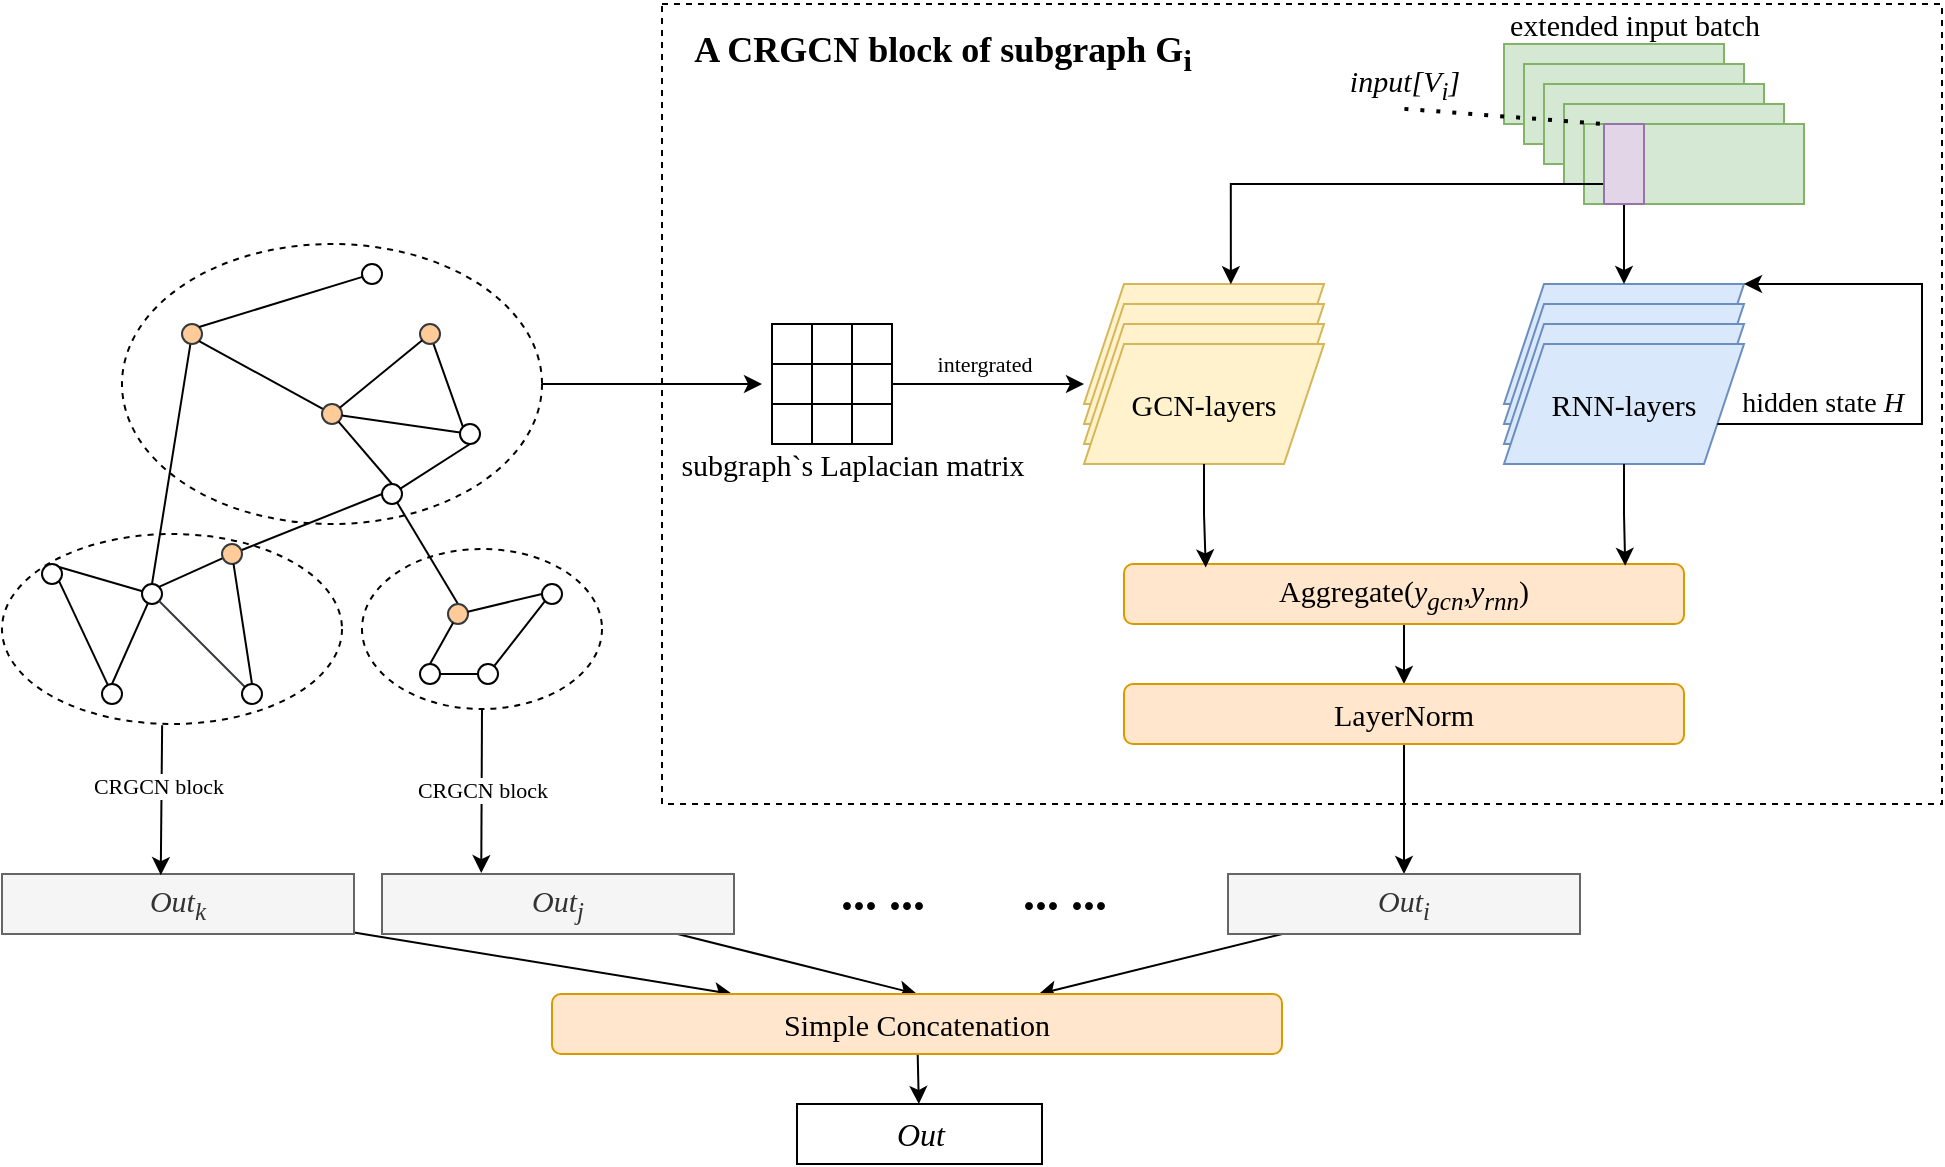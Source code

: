 <mxfile version="18.1.3" type="github">
  <diagram id="UzLNnCSpyNCtRl-beyy4" name="Page-1">
    <mxGraphModel dx="652" dy="370" grid="1" gridSize="10" guides="1" tooltips="1" connect="1" arrows="1" fold="1" page="1" pageScale="1" pageWidth="1169" pageHeight="1654" math="0" shadow="0">
      <root>
        <mxCell id="0" />
        <mxCell id="1" parent="0" />
        <mxCell id="nCYbbM5J5iTv4SYyO_7w-48" value="" style="group" parent="1" vertex="1" connectable="0">
          <mxGeometry x="70" y="340" width="280" height="230" as="geometry" />
        </mxCell>
        <mxCell id="nCYbbM5J5iTv4SYyO_7w-50" value="" style="ellipse;whiteSpace=wrap;html=1;dashed=1;" parent="nCYbbM5J5iTv4SYyO_7w-48" vertex="1">
          <mxGeometry x="160" y="142.5" width="120" height="80" as="geometry" />
        </mxCell>
        <mxCell id="nCYbbM5J5iTv4SYyO_7w-49" value="" style="ellipse;whiteSpace=wrap;html=1;dashed=1;" parent="nCYbbM5J5iTv4SYyO_7w-48" vertex="1">
          <mxGeometry x="-20" y="135" width="170" height="95" as="geometry" />
        </mxCell>
        <mxCell id="nCYbbM5J5iTv4SYyO_7w-2" value="" style="ellipse;whiteSpace=wrap;html=1;dashed=1;" parent="nCYbbM5J5iTv4SYyO_7w-48" vertex="1">
          <mxGeometry x="40" y="-10" width="210" height="140" as="geometry" />
        </mxCell>
        <mxCell id="nCYbbM5J5iTv4SYyO_7w-3" value="" style="ellipse;whiteSpace=wrap;html=1;aspect=fixed;" parent="nCYbbM5J5iTv4SYyO_7w-48" vertex="1">
          <mxGeometry x="50" y="160" width="10" height="10" as="geometry" />
        </mxCell>
        <mxCell id="nCYbbM5J5iTv4SYyO_7w-26" style="edgeStyle=none;rounded=0;orthogonalLoop=1;jettySize=auto;html=1;entryX=0.5;entryY=0;entryDx=0;entryDy=0;endArrow=none;endFill=0;" parent="nCYbbM5J5iTv4SYyO_7w-48" source="nCYbbM5J5iTv4SYyO_7w-4" target="nCYbbM5J5iTv4SYyO_7w-3" edge="1">
          <mxGeometry relative="1" as="geometry" />
        </mxCell>
        <mxCell id="nCYbbM5J5iTv4SYyO_7w-4" value="" style="ellipse;whiteSpace=wrap;html=1;aspect=fixed;fillColor=#ffcc99;strokeColor=#36393d;" parent="nCYbbM5J5iTv4SYyO_7w-48" vertex="1">
          <mxGeometry x="70" y="30" width="10" height="10" as="geometry" />
        </mxCell>
        <mxCell id="nCYbbM5J5iTv4SYyO_7w-23" style="edgeStyle=none;rounded=0;orthogonalLoop=1;jettySize=auto;html=1;entryX=1;entryY=1;entryDx=0;entryDy=0;endArrow=none;endFill=0;" parent="nCYbbM5J5iTv4SYyO_7w-48" source="nCYbbM5J5iTv4SYyO_7w-5" target="nCYbbM5J5iTv4SYyO_7w-4" edge="1">
          <mxGeometry relative="1" as="geometry" />
        </mxCell>
        <mxCell id="nCYbbM5J5iTv4SYyO_7w-5" value="" style="ellipse;whiteSpace=wrap;html=1;aspect=fixed;fillColor=#ffcc99;strokeColor=#36393d;" parent="nCYbbM5J5iTv4SYyO_7w-48" vertex="1">
          <mxGeometry x="140" y="70" width="10" height="10" as="geometry" />
        </mxCell>
        <mxCell id="nCYbbM5J5iTv4SYyO_7w-6" value="" style="ellipse;whiteSpace=wrap;html=1;aspect=fixed;" parent="nCYbbM5J5iTv4SYyO_7w-48" vertex="1">
          <mxGeometry y="150" width="10" height="10" as="geometry" />
        </mxCell>
        <mxCell id="nCYbbM5J5iTv4SYyO_7w-30" style="edgeStyle=none;rounded=0;orthogonalLoop=1;jettySize=auto;html=1;entryX=1;entryY=0;entryDx=0;entryDy=0;endArrow=none;endFill=0;" parent="nCYbbM5J5iTv4SYyO_7w-48" source="nCYbbM5J5iTv4SYyO_7w-3" target="nCYbbM5J5iTv4SYyO_7w-6" edge="1">
          <mxGeometry relative="1" as="geometry" />
        </mxCell>
        <mxCell id="nCYbbM5J5iTv4SYyO_7w-28" style="edgeStyle=none;rounded=0;orthogonalLoop=1;jettySize=auto;html=1;entryX=1;entryY=1;entryDx=0;entryDy=0;endArrow=none;endFill=0;" parent="nCYbbM5J5iTv4SYyO_7w-48" source="nCYbbM5J5iTv4SYyO_7w-7" target="nCYbbM5J5iTv4SYyO_7w-6" edge="1">
          <mxGeometry relative="1" as="geometry" />
        </mxCell>
        <mxCell id="nCYbbM5J5iTv4SYyO_7w-7" value="" style="ellipse;whiteSpace=wrap;html=1;aspect=fixed;" parent="nCYbbM5J5iTv4SYyO_7w-48" vertex="1">
          <mxGeometry x="30" y="210" width="10" height="10" as="geometry" />
        </mxCell>
        <mxCell id="nCYbbM5J5iTv4SYyO_7w-33" style="edgeStyle=none;rounded=0;orthogonalLoop=1;jettySize=auto;html=1;entryX=0.5;entryY=0;entryDx=0;entryDy=0;endArrow=none;endFill=0;" parent="nCYbbM5J5iTv4SYyO_7w-48" source="nCYbbM5J5iTv4SYyO_7w-3" target="nCYbbM5J5iTv4SYyO_7w-7" edge="1">
          <mxGeometry relative="1" as="geometry" />
        </mxCell>
        <mxCell id="nCYbbM5J5iTv4SYyO_7w-25" style="edgeStyle=none;rounded=0;orthogonalLoop=1;jettySize=auto;html=1;entryX=1;entryY=0;entryDx=0;entryDy=0;endArrow=none;endFill=0;" parent="nCYbbM5J5iTv4SYyO_7w-48" source="nCYbbM5J5iTv4SYyO_7w-8" target="nCYbbM5J5iTv4SYyO_7w-4" edge="1">
          <mxGeometry relative="1" as="geometry" />
        </mxCell>
        <mxCell id="nCYbbM5J5iTv4SYyO_7w-8" value="" style="ellipse;whiteSpace=wrap;html=1;aspect=fixed;" parent="nCYbbM5J5iTv4SYyO_7w-48" vertex="1">
          <mxGeometry x="160" width="10" height="10" as="geometry" />
        </mxCell>
        <mxCell id="nCYbbM5J5iTv4SYyO_7w-47" style="edgeStyle=none;rounded=0;orthogonalLoop=1;jettySize=auto;html=1;endArrow=none;endFill=0;" parent="nCYbbM5J5iTv4SYyO_7w-48" source="nCYbbM5J5iTv4SYyO_7w-9" edge="1">
          <mxGeometry relative="1" as="geometry">
            <mxPoint x="208" y="170" as="targetPoint" />
          </mxGeometry>
        </mxCell>
        <mxCell id="nCYbbM5J5iTv4SYyO_7w-9" value="" style="ellipse;whiteSpace=wrap;html=1;aspect=fixed;" parent="nCYbbM5J5iTv4SYyO_7w-48" vertex="1">
          <mxGeometry x="170" y="110" width="10" height="10" as="geometry" />
        </mxCell>
        <mxCell id="nCYbbM5J5iTv4SYyO_7w-34" style="edgeStyle=none;rounded=0;orthogonalLoop=1;jettySize=auto;html=1;entryX=0.5;entryY=0;entryDx=0;entryDy=0;endArrow=none;endFill=0;" parent="nCYbbM5J5iTv4SYyO_7w-48" source="nCYbbM5J5iTv4SYyO_7w-5" target="nCYbbM5J5iTv4SYyO_7w-9" edge="1">
          <mxGeometry relative="1" as="geometry" />
        </mxCell>
        <mxCell id="nCYbbM5J5iTv4SYyO_7w-27" style="edgeStyle=none;rounded=0;orthogonalLoop=1;jettySize=auto;html=1;entryX=1;entryY=0;entryDx=0;entryDy=0;endArrow=none;endFill=0;" parent="nCYbbM5J5iTv4SYyO_7w-48" source="nCYbbM5J5iTv4SYyO_7w-10" target="nCYbbM5J5iTv4SYyO_7w-3" edge="1">
          <mxGeometry relative="1" as="geometry" />
        </mxCell>
        <mxCell id="nCYbbM5J5iTv4SYyO_7w-31" style="edgeStyle=none;rounded=0;orthogonalLoop=1;jettySize=auto;html=1;entryX=0;entryY=0.5;entryDx=0;entryDy=0;endArrow=none;endFill=0;" parent="nCYbbM5J5iTv4SYyO_7w-48" source="nCYbbM5J5iTv4SYyO_7w-10" target="nCYbbM5J5iTv4SYyO_7w-9" edge="1">
          <mxGeometry relative="1" as="geometry" />
        </mxCell>
        <mxCell id="nCYbbM5J5iTv4SYyO_7w-10" value="" style="ellipse;whiteSpace=wrap;html=1;aspect=fixed;fillColor=#ffcc99;strokeColor=#36393d;" parent="nCYbbM5J5iTv4SYyO_7w-48" vertex="1">
          <mxGeometry x="90" y="140" width="10" height="10" as="geometry" />
        </mxCell>
        <mxCell id="nCYbbM5J5iTv4SYyO_7w-29" style="edgeStyle=none;rounded=0;orthogonalLoop=1;jettySize=auto;html=1;entryX=1;entryY=1;entryDx=0;entryDy=0;endArrow=none;endFill=0;fillColor=#ffcc99;strokeColor=#36393d;" parent="nCYbbM5J5iTv4SYyO_7w-48" source="nCYbbM5J5iTv4SYyO_7w-11" target="nCYbbM5J5iTv4SYyO_7w-3" edge="1">
          <mxGeometry relative="1" as="geometry" />
        </mxCell>
        <mxCell id="nCYbbM5J5iTv4SYyO_7w-11" value="" style="ellipse;whiteSpace=wrap;html=1;aspect=fixed;" parent="nCYbbM5J5iTv4SYyO_7w-48" vertex="1">
          <mxGeometry x="100" y="210" width="10" height="10" as="geometry" />
        </mxCell>
        <mxCell id="nCYbbM5J5iTv4SYyO_7w-36" style="edgeStyle=none;rounded=0;orthogonalLoop=1;jettySize=auto;html=1;entryX=0.5;entryY=0;entryDx=0;entryDy=0;endArrow=none;endFill=0;" parent="nCYbbM5J5iTv4SYyO_7w-48" source="nCYbbM5J5iTv4SYyO_7w-10" target="nCYbbM5J5iTv4SYyO_7w-11" edge="1">
          <mxGeometry relative="1" as="geometry" />
        </mxCell>
        <mxCell id="nCYbbM5J5iTv4SYyO_7w-12" value="" style="ellipse;whiteSpace=wrap;html=1;aspect=fixed;" parent="nCYbbM5J5iTv4SYyO_7w-48" vertex="1">
          <mxGeometry x="209" y="80" width="10" height="10" as="geometry" />
        </mxCell>
        <mxCell id="nCYbbM5J5iTv4SYyO_7w-20" value="" style="rounded=0;orthogonalLoop=1;jettySize=auto;html=1;endArrow=none;endFill=0;" parent="nCYbbM5J5iTv4SYyO_7w-48" source="nCYbbM5J5iTv4SYyO_7w-5" target="nCYbbM5J5iTv4SYyO_7w-12" edge="1">
          <mxGeometry relative="1" as="geometry" />
        </mxCell>
        <mxCell id="nCYbbM5J5iTv4SYyO_7w-24" style="edgeStyle=none;rounded=0;orthogonalLoop=1;jettySize=auto;html=1;entryX=0.5;entryY=1;entryDx=0;entryDy=0;endArrow=none;endFill=0;" parent="nCYbbM5J5iTv4SYyO_7w-48" source="nCYbbM5J5iTv4SYyO_7w-9" target="nCYbbM5J5iTv4SYyO_7w-12" edge="1">
          <mxGeometry relative="1" as="geometry" />
        </mxCell>
        <mxCell id="nCYbbM5J5iTv4SYyO_7w-32" style="edgeStyle=none;rounded=0;orthogonalLoop=1;jettySize=auto;html=1;endArrow=none;endFill=0;entryX=0;entryY=0;entryDx=0;entryDy=0;" parent="nCYbbM5J5iTv4SYyO_7w-48" source="nCYbbM5J5iTv4SYyO_7w-13" target="nCYbbM5J5iTv4SYyO_7w-12" edge="1">
          <mxGeometry relative="1" as="geometry">
            <mxPoint x="220" y="80" as="targetPoint" />
          </mxGeometry>
        </mxCell>
        <mxCell id="nCYbbM5J5iTv4SYyO_7w-13" value="" style="ellipse;whiteSpace=wrap;html=1;aspect=fixed;fillColor=#ffcc99;strokeColor=#36393d;" parent="nCYbbM5J5iTv4SYyO_7w-48" vertex="1">
          <mxGeometry x="189" y="30" width="10" height="10" as="geometry" />
        </mxCell>
        <mxCell id="nCYbbM5J5iTv4SYyO_7w-21" value="" style="rounded=0;orthogonalLoop=1;jettySize=auto;html=1;endArrow=none;endFill=0;" parent="nCYbbM5J5iTv4SYyO_7w-48" source="nCYbbM5J5iTv4SYyO_7w-5" target="nCYbbM5J5iTv4SYyO_7w-13" edge="1">
          <mxGeometry relative="1" as="geometry" />
        </mxCell>
        <mxCell id="nCYbbM5J5iTv4SYyO_7w-38" value="" style="ellipse;whiteSpace=wrap;html=1;aspect=fixed;" parent="nCYbbM5J5iTv4SYyO_7w-48" vertex="1">
          <mxGeometry x="218" y="200" width="10" height="10" as="geometry" />
        </mxCell>
        <mxCell id="nCYbbM5J5iTv4SYyO_7w-39" value="" style="ellipse;whiteSpace=wrap;html=1;aspect=fixed;fillColor=#ffcc99;strokeColor=#36393d;" parent="nCYbbM5J5iTv4SYyO_7w-48" vertex="1">
          <mxGeometry x="203" y="170" width="10" height="10" as="geometry" />
        </mxCell>
        <mxCell id="nCYbbM5J5iTv4SYyO_7w-44" style="edgeStyle=none;rounded=0;orthogonalLoop=1;jettySize=auto;html=1;entryX=0;entryY=0.5;entryDx=0;entryDy=0;endArrow=none;endFill=0;" parent="nCYbbM5J5iTv4SYyO_7w-48" source="nCYbbM5J5iTv4SYyO_7w-40" target="nCYbbM5J5iTv4SYyO_7w-38" edge="1">
          <mxGeometry relative="1" as="geometry" />
        </mxCell>
        <mxCell id="nCYbbM5J5iTv4SYyO_7w-40" value="" style="ellipse;whiteSpace=wrap;html=1;aspect=fixed;" parent="nCYbbM5J5iTv4SYyO_7w-48" vertex="1">
          <mxGeometry x="189" y="200" width="10" height="10" as="geometry" />
        </mxCell>
        <mxCell id="nCYbbM5J5iTv4SYyO_7w-43" style="edgeStyle=none;rounded=0;orthogonalLoop=1;jettySize=auto;html=1;entryX=0.5;entryY=0;entryDx=0;entryDy=0;endArrow=none;endFill=0;" parent="nCYbbM5J5iTv4SYyO_7w-48" source="nCYbbM5J5iTv4SYyO_7w-39" target="nCYbbM5J5iTv4SYyO_7w-40" edge="1">
          <mxGeometry relative="1" as="geometry" />
        </mxCell>
        <mxCell id="nCYbbM5J5iTv4SYyO_7w-42" value="" style="ellipse;whiteSpace=wrap;html=1;aspect=fixed;" parent="nCYbbM5J5iTv4SYyO_7w-48" vertex="1">
          <mxGeometry x="250" y="160" width="10" height="10" as="geometry" />
        </mxCell>
        <mxCell id="nCYbbM5J5iTv4SYyO_7w-45" style="edgeStyle=none;rounded=0;orthogonalLoop=1;jettySize=auto;html=1;entryX=0;entryY=1;entryDx=0;entryDy=0;endArrow=none;endFill=0;" parent="nCYbbM5J5iTv4SYyO_7w-48" source="nCYbbM5J5iTv4SYyO_7w-38" target="nCYbbM5J5iTv4SYyO_7w-42" edge="1">
          <mxGeometry relative="1" as="geometry" />
        </mxCell>
        <mxCell id="nCYbbM5J5iTv4SYyO_7w-46" style="edgeStyle=none;rounded=0;orthogonalLoop=1;jettySize=auto;html=1;entryX=0;entryY=0.5;entryDx=0;entryDy=0;endArrow=none;endFill=0;" parent="nCYbbM5J5iTv4SYyO_7w-48" source="nCYbbM5J5iTv4SYyO_7w-39" target="nCYbbM5J5iTv4SYyO_7w-42" edge="1">
          <mxGeometry relative="1" as="geometry" />
        </mxCell>
        <mxCell id="nCYbbM5J5iTv4SYyO_7w-54" value="" style="rounded=0;whiteSpace=wrap;html=1;dashed=1;" parent="1" vertex="1">
          <mxGeometry x="380" y="210" width="640" height="400" as="geometry" />
        </mxCell>
        <mxCell id="nCYbbM5J5iTv4SYyO_7w-61" value="" style="group" parent="1" vertex="1" connectable="0">
          <mxGeometry x="435" y="370" width="60" height="60" as="geometry" />
        </mxCell>
        <mxCell id="nCYbbM5J5iTv4SYyO_7w-53" value="" style="rounded=0;whiteSpace=wrap;html=1;" parent="nCYbbM5J5iTv4SYyO_7w-61" vertex="1">
          <mxGeometry width="60" height="60" as="geometry" />
        </mxCell>
        <mxCell id="nCYbbM5J5iTv4SYyO_7w-56" value="" style="rounded=0;whiteSpace=wrap;html=1;" parent="nCYbbM5J5iTv4SYyO_7w-61" vertex="1">
          <mxGeometry width="20" height="20" as="geometry" />
        </mxCell>
        <mxCell id="nCYbbM5J5iTv4SYyO_7w-57" value="" style="rounded=0;whiteSpace=wrap;html=1;" parent="nCYbbM5J5iTv4SYyO_7w-61" vertex="1">
          <mxGeometry x="20" y="20" width="20" height="20" as="geometry" />
        </mxCell>
        <mxCell id="nCYbbM5J5iTv4SYyO_7w-58" value="" style="rounded=0;whiteSpace=wrap;html=1;" parent="nCYbbM5J5iTv4SYyO_7w-61" vertex="1">
          <mxGeometry x="40" y="40" width="20" height="20" as="geometry" />
        </mxCell>
        <mxCell id="nCYbbM5J5iTv4SYyO_7w-59" value="" style="rounded=0;whiteSpace=wrap;html=1;" parent="nCYbbM5J5iTv4SYyO_7w-61" vertex="1">
          <mxGeometry x="40" width="20" height="20" as="geometry" />
        </mxCell>
        <mxCell id="nCYbbM5J5iTv4SYyO_7w-60" value="" style="rounded=0;whiteSpace=wrap;html=1;" parent="nCYbbM5J5iTv4SYyO_7w-61" vertex="1">
          <mxGeometry y="40" width="20" height="20" as="geometry" />
        </mxCell>
        <mxCell id="nCYbbM5J5iTv4SYyO_7w-62" value="&lt;font style=&quot;font-size: 15px;&quot;&gt;subgraph`s Laplacian matrix&lt;/font&gt;" style="text;html=1;align=center;verticalAlign=middle;resizable=0;points=[];autosize=1;strokeColor=none;fillColor=none;fontFamily=Times New Roman;" parent="1" vertex="1">
          <mxGeometry x="380" y="430" width="190" height="20" as="geometry" />
        </mxCell>
        <mxCell id="nCYbbM5J5iTv4SYyO_7w-94" value="" style="group" parent="1" vertex="1" connectable="0">
          <mxGeometry x="591" y="350" width="120" height="90" as="geometry" />
        </mxCell>
        <mxCell id="nCYbbM5J5iTv4SYyO_7w-64" value="" style="shape=parallelogram;perimeter=parallelogramPerimeter;whiteSpace=wrap;html=1;fixedSize=1;fontFamily=Times New Roman;fillColor=#fff2cc;strokeColor=#d6b656;" parent="nCYbbM5J5iTv4SYyO_7w-94" vertex="1">
          <mxGeometry width="120" height="60" as="geometry" />
        </mxCell>
        <mxCell id="nCYbbM5J5iTv4SYyO_7w-80" value="" style="shape=parallelogram;perimeter=parallelogramPerimeter;whiteSpace=wrap;html=1;fixedSize=1;fontFamily=Times New Roman;fillColor=#fff2cc;strokeColor=#d6b656;" parent="nCYbbM5J5iTv4SYyO_7w-94" vertex="1">
          <mxGeometry y="10" width="120" height="60" as="geometry" />
        </mxCell>
        <mxCell id="nCYbbM5J5iTv4SYyO_7w-83" value="" style="shape=parallelogram;perimeter=parallelogramPerimeter;whiteSpace=wrap;html=1;fixedSize=1;fontFamily=Times New Roman;fillColor=#fff2cc;strokeColor=#d6b656;" parent="nCYbbM5J5iTv4SYyO_7w-94" vertex="1">
          <mxGeometry y="20" width="120" height="60" as="geometry" />
        </mxCell>
        <mxCell id="nCYbbM5J5iTv4SYyO_7w-84" value="&lt;font style=&quot;font-size: 15px;&quot;&gt;GCN-layers&lt;/font&gt;" style="shape=parallelogram;perimeter=parallelogramPerimeter;whiteSpace=wrap;html=1;fixedSize=1;fontFamily=Times New Roman;fillColor=#fff2cc;strokeColor=#d6b656;" parent="nCYbbM5J5iTv4SYyO_7w-94" vertex="1">
          <mxGeometry y="30" width="120" height="60" as="geometry" />
        </mxCell>
        <mxCell id="nCYbbM5J5iTv4SYyO_7w-95" value="" style="group" parent="1" vertex="1" connectable="0">
          <mxGeometry x="801" y="350" width="120" height="90" as="geometry" />
        </mxCell>
        <mxCell id="nCYbbM5J5iTv4SYyO_7w-89" value="" style="shape=parallelogram;perimeter=parallelogramPerimeter;whiteSpace=wrap;html=1;fixedSize=1;fontFamily=Times New Roman;fillColor=#dae8fc;strokeColor=#6c8ebf;" parent="nCYbbM5J5iTv4SYyO_7w-95" vertex="1">
          <mxGeometry width="120" height="60" as="geometry" />
        </mxCell>
        <mxCell id="nCYbbM5J5iTv4SYyO_7w-91" value="" style="shape=parallelogram;perimeter=parallelogramPerimeter;whiteSpace=wrap;html=1;fixedSize=1;fontFamily=Times New Roman;fillColor=#dae8fc;strokeColor=#6c8ebf;" parent="nCYbbM5J5iTv4SYyO_7w-95" vertex="1">
          <mxGeometry y="10" width="120" height="60" as="geometry" />
        </mxCell>
        <mxCell id="nCYbbM5J5iTv4SYyO_7w-92" value="" style="shape=parallelogram;perimeter=parallelogramPerimeter;whiteSpace=wrap;html=1;fixedSize=1;fontFamily=Times New Roman;fillColor=#dae8fc;strokeColor=#6c8ebf;" parent="nCYbbM5J5iTv4SYyO_7w-95" vertex="1">
          <mxGeometry y="20" width="120" height="60" as="geometry" />
        </mxCell>
        <mxCell id="nCYbbM5J5iTv4SYyO_7w-93" value="&lt;font style=&quot;font-size: 15px;&quot;&gt;RNN-layers&lt;/font&gt;" style="shape=parallelogram;perimeter=parallelogramPerimeter;whiteSpace=wrap;html=1;fixedSize=1;fontFamily=Times New Roman;fillColor=#dae8fc;strokeColor=#6c8ebf;" parent="nCYbbM5J5iTv4SYyO_7w-95" vertex="1">
          <mxGeometry y="30" width="120" height="60" as="geometry" />
        </mxCell>
        <mxCell id="nCYbbM5J5iTv4SYyO_7w-99" value="&lt;font style=&quot;font-size: 14px;&quot;&gt;hidden state &lt;i&gt;H&lt;/i&gt;&lt;/font&gt;" style="edgeStyle=orthogonalEdgeStyle;rounded=0;orthogonalLoop=1;jettySize=auto;html=1;fontFamily=Times New Roman;endArrow=classic;endFill=1;entryX=1;entryY=0;entryDx=0;entryDy=0;" parent="nCYbbM5J5iTv4SYyO_7w-95" source="nCYbbM5J5iTv4SYyO_7w-93" target="nCYbbM5J5iTv4SYyO_7w-89" edge="1">
          <mxGeometry x="-0.6" y="10" relative="1" as="geometry">
            <mxPoint x="180" y="-10" as="targetPoint" />
            <Array as="points">
              <mxPoint x="209" y="70" />
              <mxPoint x="209" />
            </Array>
            <mxPoint as="offset" />
          </mxGeometry>
        </mxCell>
        <mxCell id="nCYbbM5J5iTv4SYyO_7w-98" value="intergrated" style="edgeStyle=orthogonalEdgeStyle;rounded=0;orthogonalLoop=1;jettySize=auto;html=1;fontFamily=Times New Roman;endArrow=classic;endFill=1;" parent="1" source="nCYbbM5J5iTv4SYyO_7w-53" edge="1">
          <mxGeometry x="-0.062" y="10" relative="1" as="geometry">
            <mxPoint x="591" y="400" as="targetPoint" />
            <mxPoint as="offset" />
          </mxGeometry>
        </mxCell>
        <mxCell id="nCYbbM5J5iTv4SYyO_7w-106" style="edgeStyle=orthogonalEdgeStyle;rounded=0;orthogonalLoop=1;jettySize=auto;html=1;entryX=0.5;entryY=0;entryDx=0;entryDy=0;fontFamily=Times New Roman;endArrow=classic;endFill=1;" parent="1" source="nCYbbM5J5iTv4SYyO_7w-100" target="nCYbbM5J5iTv4SYyO_7w-105" edge="1">
          <mxGeometry relative="1" as="geometry" />
        </mxCell>
        <mxCell id="nCYbbM5J5iTv4SYyO_7w-100" value="&lt;font style=&quot;font-size: 15px;&quot;&gt;Aggregate(&lt;i&gt;y&lt;sub&gt;gcn&lt;/sub&gt;,y&lt;sub&gt;rnn&lt;/sub&gt;&lt;/i&gt;)&lt;/font&gt;" style="rounded=1;whiteSpace=wrap;html=1;fontFamily=Times New Roman;fillColor=#ffe6cc;strokeColor=#d79b00;" parent="1" vertex="1">
          <mxGeometry x="611" y="490" width="280" height="30" as="geometry" />
        </mxCell>
        <mxCell id="nCYbbM5J5iTv4SYyO_7w-101" style="edgeStyle=orthogonalEdgeStyle;rounded=0;orthogonalLoop=1;jettySize=auto;html=1;entryX=0.146;entryY=0.057;entryDx=0;entryDy=0;entryPerimeter=0;fontFamily=Times New Roman;endArrow=classic;endFill=1;" parent="1" source="nCYbbM5J5iTv4SYyO_7w-84" target="nCYbbM5J5iTv4SYyO_7w-100" edge="1">
          <mxGeometry relative="1" as="geometry">
            <Array as="points" />
          </mxGeometry>
        </mxCell>
        <mxCell id="nCYbbM5J5iTv4SYyO_7w-103" style="edgeStyle=orthogonalEdgeStyle;rounded=0;orthogonalLoop=1;jettySize=auto;html=1;entryX=0.895;entryY=0.031;entryDx=0;entryDy=0;entryPerimeter=0;fontFamily=Times New Roman;endArrow=classic;endFill=1;" parent="1" source="nCYbbM5J5iTv4SYyO_7w-93" target="nCYbbM5J5iTv4SYyO_7w-100" edge="1">
          <mxGeometry relative="1" as="geometry" />
        </mxCell>
        <mxCell id="nCYbbM5J5iTv4SYyO_7w-126" style="edgeStyle=none;rounded=0;orthogonalLoop=1;jettySize=auto;html=1;fontFamily=Times New Roman;endArrow=classic;endFill=1;entryX=0.5;entryY=0;entryDx=0;entryDy=0;" parent="1" source="nCYbbM5J5iTv4SYyO_7w-105" target="nCYbbM5J5iTv4SYyO_7w-129" edge="1">
          <mxGeometry relative="1" as="geometry">
            <mxPoint x="751" y="610" as="targetPoint" />
          </mxGeometry>
        </mxCell>
        <mxCell id="nCYbbM5J5iTv4SYyO_7w-105" value="&lt;font style=&quot;font-size: 15px;&quot;&gt;LayerNorm&lt;/font&gt;" style="rounded=1;whiteSpace=wrap;html=1;fontFamily=Times New Roman;fillColor=#ffe6cc;strokeColor=#d79b00;" parent="1" vertex="1">
          <mxGeometry x="611" y="550" width="280" height="30" as="geometry" />
        </mxCell>
        <mxCell id="nCYbbM5J5iTv4SYyO_7w-69" value="&lt;font style=&quot;font-size: 15px;&quot;&gt;extended input batch&lt;/font&gt;" style="text;html=1;align=center;verticalAlign=middle;resizable=0;points=[];autosize=1;strokeColor=none;fillColor=none;fontFamily=Times New Roman;container=0;" parent="1" vertex="1">
          <mxGeometry x="796" y="210" width="140" height="20" as="geometry" />
        </mxCell>
        <mxCell id="nCYbbM5J5iTv4SYyO_7w-70" value="" style="rounded=0;whiteSpace=wrap;html=1;fontFamily=Times New Roman;fillColor=#d5e8d4;strokeColor=#82b366;container=0;" parent="1" vertex="1">
          <mxGeometry x="801" y="230" width="110" height="40" as="geometry" />
        </mxCell>
        <mxCell id="nCYbbM5J5iTv4SYyO_7w-74" value="" style="rounded=0;whiteSpace=wrap;html=1;fontFamily=Times New Roman;fillColor=#d5e8d4;strokeColor=#82b366;container=0;" parent="1" vertex="1">
          <mxGeometry x="811" y="240" width="110" height="40" as="geometry" />
        </mxCell>
        <mxCell id="nCYbbM5J5iTv4SYyO_7w-75" value="" style="rounded=0;whiteSpace=wrap;html=1;fontFamily=Times New Roman;fillColor=#d5e8d4;strokeColor=#82b366;container=0;" parent="1" vertex="1">
          <mxGeometry x="821" y="250" width="110" height="40" as="geometry" />
        </mxCell>
        <mxCell id="nCYbbM5J5iTv4SYyO_7w-76" value="" style="rounded=0;whiteSpace=wrap;html=1;fontFamily=Times New Roman;fillColor=#d5e8d4;strokeColor=#82b366;container=0;" parent="1" vertex="1">
          <mxGeometry x="831" y="260" width="110" height="40" as="geometry" />
        </mxCell>
        <mxCell id="nCYbbM5J5iTv4SYyO_7w-77" value="" style="rounded=0;whiteSpace=wrap;html=1;fontFamily=Times New Roman;fillColor=#d5e8d4;strokeColor=#82b366;container=0;" parent="1" vertex="1">
          <mxGeometry x="841" y="270" width="110" height="40" as="geometry" />
        </mxCell>
        <mxCell id="nCYbbM5J5iTv4SYyO_7w-117" style="edgeStyle=orthogonalEdgeStyle;rounded=0;orthogonalLoop=1;jettySize=auto;html=1;entryX=0.612;entryY=0.002;entryDx=0;entryDy=0;entryPerimeter=0;fontFamily=Times New Roman;endArrow=classic;endFill=1;" parent="1" source="nCYbbM5J5iTv4SYyO_7w-115" target="nCYbbM5J5iTv4SYyO_7w-64" edge="1">
          <mxGeometry relative="1" as="geometry">
            <Array as="points">
              <mxPoint x="664" y="300" />
            </Array>
          </mxGeometry>
        </mxCell>
        <mxCell id="nCYbbM5J5iTv4SYyO_7w-118" style="edgeStyle=orthogonalEdgeStyle;rounded=0;orthogonalLoop=1;jettySize=auto;html=1;entryX=0.5;entryY=0;entryDx=0;entryDy=0;fontFamily=Times New Roman;endArrow=classic;endFill=1;" parent="1" source="nCYbbM5J5iTv4SYyO_7w-115" target="nCYbbM5J5iTv4SYyO_7w-89" edge="1">
          <mxGeometry relative="1" as="geometry" />
        </mxCell>
        <mxCell id="nCYbbM5J5iTv4SYyO_7w-115" value="" style="rounded=0;whiteSpace=wrap;html=1;fontFamily=Times New Roman;fillColor=#e1d5e7;strokeColor=#9673a6;container=0;" parent="1" vertex="1">
          <mxGeometry x="851" y="270" width="20" height="40" as="geometry" />
        </mxCell>
        <mxCell id="nCYbbM5J5iTv4SYyO_7w-121" value="" style="endArrow=none;dashed=1;html=1;dashPattern=1 3;strokeWidth=2;rounded=0;fontFamily=Times New Roman;entryX=0;entryY=0;entryDx=0;entryDy=0;exitX=0.503;exitY=1.122;exitDx=0;exitDy=0;exitPerimeter=0;" parent="1" source="nCYbbM5J5iTv4SYyO_7w-122" target="nCYbbM5J5iTv4SYyO_7w-115" edge="1">
          <mxGeometry width="50" height="50" relative="1" as="geometry">
            <mxPoint x="1051" y="210" as="sourcePoint" />
            <mxPoint x="741" y="300" as="targetPoint" />
          </mxGeometry>
        </mxCell>
        <mxCell id="nCYbbM5J5iTv4SYyO_7w-122" value="&lt;span style=&quot;font-size: 15px;&quot;&gt;&lt;i&gt;input[V&lt;sub&gt;i&lt;/sub&gt;]&lt;/i&gt;&lt;/span&gt;" style="text;html=1;align=center;verticalAlign=middle;resizable=0;points=[];autosize=1;strokeColor=none;fillColor=none;fontFamily=Times New Roman;" parent="1" vertex="1">
          <mxGeometry x="716" y="240" width="70" height="20" as="geometry" />
        </mxCell>
        <mxCell id="nCYbbM5J5iTv4SYyO_7w-123" style="rounded=0;orthogonalLoop=1;jettySize=auto;html=1;fontFamily=Times New Roman;endArrow=classic;endFill=1;" parent="1" source="nCYbbM5J5iTv4SYyO_7w-2" edge="1">
          <mxGeometry relative="1" as="geometry">
            <mxPoint x="430" y="400" as="targetPoint" />
          </mxGeometry>
        </mxCell>
        <mxCell id="nCYbbM5J5iTv4SYyO_7w-125" value="&lt;h2&gt;A CRGCN block of subgraph G&lt;sub&gt;i&lt;/sub&gt;&lt;/h2&gt;" style="text;html=1;align=center;verticalAlign=middle;resizable=0;points=[];autosize=1;strokeColor=none;fillColor=none;fontFamily=Times New Roman;" parent="1" vertex="1">
          <mxGeometry x="390" y="210" width="260" height="50" as="geometry" />
        </mxCell>
        <mxCell id="nCYbbM5J5iTv4SYyO_7w-142" style="edgeStyle=none;rounded=0;orthogonalLoop=1;jettySize=auto;html=1;fontFamily=Times New Roman;fontSize=13;endArrow=classic;endFill=1;" parent="1" source="nCYbbM5J5iTv4SYyO_7w-129" target="nCYbbM5J5iTv4SYyO_7w-139" edge="1">
          <mxGeometry relative="1" as="geometry" />
        </mxCell>
        <mxCell id="nCYbbM5J5iTv4SYyO_7w-129" value="&lt;font style=&quot;font-size: 15px;&quot;&gt;&lt;i&gt;Out&lt;sub&gt;i&lt;/sub&gt;&lt;/i&gt;&lt;/font&gt;" style="rounded=0;whiteSpace=wrap;html=1;fontFamily=Times New Roman;fillColor=#f5f5f5;fontColor=#333333;strokeColor=#666666;" parent="1" vertex="1">
          <mxGeometry x="663" y="645" width="176" height="30" as="geometry" />
        </mxCell>
        <mxCell id="nCYbbM5J5iTv4SYyO_7w-130" value="CRGCN block" style="edgeStyle=none;rounded=0;orthogonalLoop=1;jettySize=auto;html=1;fontFamily=Times New Roman;endArrow=classic;endFill=1;entryX=0.282;entryY=-0.015;entryDx=0;entryDy=0;entryPerimeter=0;" parent="1" source="nCYbbM5J5iTv4SYyO_7w-50" target="nCYbbM5J5iTv4SYyO_7w-133" edge="1">
          <mxGeometry relative="1" as="geometry">
            <mxPoint x="290" y="640" as="targetPoint" />
          </mxGeometry>
        </mxCell>
        <mxCell id="nCYbbM5J5iTv4SYyO_7w-140" style="edgeStyle=none;rounded=0;orthogonalLoop=1;jettySize=auto;html=1;fontFamily=Times New Roman;fontSize=13;endArrow=classic;endFill=1;" parent="1" source="nCYbbM5J5iTv4SYyO_7w-132" target="nCYbbM5J5iTv4SYyO_7w-139" edge="1">
          <mxGeometry relative="1" as="geometry" />
        </mxCell>
        <mxCell id="nCYbbM5J5iTv4SYyO_7w-132" value="&lt;font style=&quot;font-size: 15px;&quot;&gt;&lt;i&gt;Out&lt;sub&gt;k&lt;/sub&gt;&lt;/i&gt;&lt;/font&gt;" style="rounded=0;whiteSpace=wrap;html=1;fontFamily=Times New Roman;fillColor=#f5f5f5;fontColor=#333333;strokeColor=#666666;" parent="1" vertex="1">
          <mxGeometry x="50" y="645" width="176" height="30" as="geometry" />
        </mxCell>
        <mxCell id="nCYbbM5J5iTv4SYyO_7w-141" style="edgeStyle=none;rounded=0;orthogonalLoop=1;jettySize=auto;html=1;entryX=0.5;entryY=0;entryDx=0;entryDy=0;fontFamily=Times New Roman;fontSize=13;endArrow=classic;endFill=1;" parent="1" source="nCYbbM5J5iTv4SYyO_7w-133" target="nCYbbM5J5iTv4SYyO_7w-139" edge="1">
          <mxGeometry relative="1" as="geometry" />
        </mxCell>
        <mxCell id="nCYbbM5J5iTv4SYyO_7w-133" value="&lt;font style=&quot;font-size: 15px;&quot;&gt;&lt;i&gt;Out&lt;sub style=&quot;&quot;&gt;j&lt;/sub&gt;&lt;/i&gt;&lt;/font&gt;" style="rounded=0;whiteSpace=wrap;html=1;fontFamily=Times New Roman;fillColor=#f5f5f5;fontColor=#333333;strokeColor=#666666;" parent="1" vertex="1">
          <mxGeometry x="240" y="645" width="176" height="30" as="geometry" />
        </mxCell>
        <mxCell id="nCYbbM5J5iTv4SYyO_7w-134" value="CRGCN block" style="edgeStyle=none;rounded=0;orthogonalLoop=1;jettySize=auto;html=1;fontFamily=Times New Roman;endArrow=classic;endFill=1;exitX=0.471;exitY=1.007;exitDx=0;exitDy=0;exitPerimeter=0;entryX=0.451;entryY=0.019;entryDx=0;entryDy=0;entryPerimeter=0;" parent="1" source="nCYbbM5J5iTv4SYyO_7w-49" target="nCYbbM5J5iTv4SYyO_7w-132" edge="1">
          <mxGeometry x="-0.201" y="-2" relative="1" as="geometry">
            <mxPoint x="130" y="640" as="targetPoint" />
            <mxPoint as="offset" />
          </mxGeometry>
        </mxCell>
        <mxCell id="nCYbbM5J5iTv4SYyO_7w-136" value="&lt;h1&gt;... ...&lt;/h1&gt;" style="text;html=1;align=center;verticalAlign=middle;resizable=0;points=[];autosize=1;strokeColor=none;fillColor=none;fontFamily=Times New Roman;" parent="1" vertex="1">
          <mxGeometry x="551" y="630" width="60" height="50" as="geometry" />
        </mxCell>
        <mxCell id="nCYbbM5J5iTv4SYyO_7w-137" value="&lt;h1&gt;... ...&lt;/h1&gt;" style="text;html=1;align=center;verticalAlign=middle;resizable=0;points=[];autosize=1;strokeColor=none;fillColor=none;fontFamily=Times New Roman;" parent="1" vertex="1">
          <mxGeometry x="460" y="630" width="60" height="50" as="geometry" />
        </mxCell>
        <mxCell id="nCYbbM5J5iTv4SYyO_7w-143" style="edgeStyle=none;rounded=0;orthogonalLoop=1;jettySize=auto;html=1;fontFamily=Times New Roman;fontSize=13;endArrow=classic;endFill=1;" parent="1" source="nCYbbM5J5iTv4SYyO_7w-139" target="nCYbbM5J5iTv4SYyO_7w-144" edge="1">
          <mxGeometry relative="1" as="geometry">
            <mxPoint x="507.5" y="785" as="targetPoint" />
          </mxGeometry>
        </mxCell>
        <mxCell id="nCYbbM5J5iTv4SYyO_7w-139" value="&lt;font style=&quot;font-size: 15px;&quot;&gt;Simple Concatenation&lt;/font&gt;" style="rounded=1;whiteSpace=wrap;html=1;fontFamily=Times New Roman;fillColor=#ffe6cc;strokeColor=#d79b00;" parent="1" vertex="1">
          <mxGeometry x="325" y="705" width="365" height="30" as="geometry" />
        </mxCell>
        <mxCell id="nCYbbM5J5iTv4SYyO_7w-144" value="&lt;font style=&quot;font-size: 16px;&quot;&gt;&lt;i&gt;Out&lt;/i&gt;&lt;/font&gt;" style="rounded=0;whiteSpace=wrap;html=1;fontFamily=Times New Roman;fontSize=13;" parent="1" vertex="1">
          <mxGeometry x="447.5" y="760" width="122.5" height="30" as="geometry" />
        </mxCell>
      </root>
    </mxGraphModel>
  </diagram>
</mxfile>
